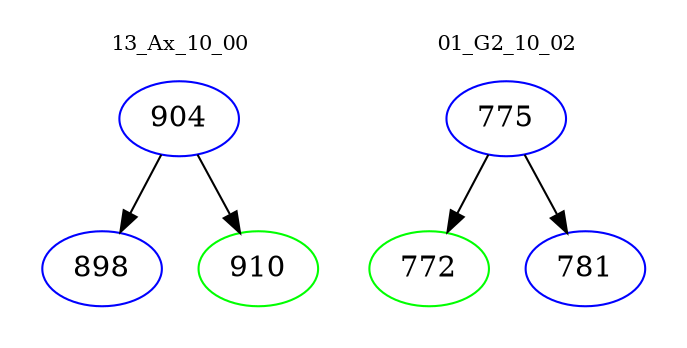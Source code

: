 digraph{
subgraph cluster_0 {
color = white
label = "13_Ax_10_00";
fontsize=10;
T0_904 [label="904", color="blue"]
T0_904 -> T0_898 [color="black"]
T0_898 [label="898", color="blue"]
T0_904 -> T0_910 [color="black"]
T0_910 [label="910", color="green"]
}
subgraph cluster_1 {
color = white
label = "01_G2_10_02";
fontsize=10;
T1_775 [label="775", color="blue"]
T1_775 -> T1_772 [color="black"]
T1_772 [label="772", color="green"]
T1_775 -> T1_781 [color="black"]
T1_781 [label="781", color="blue"]
}
}
